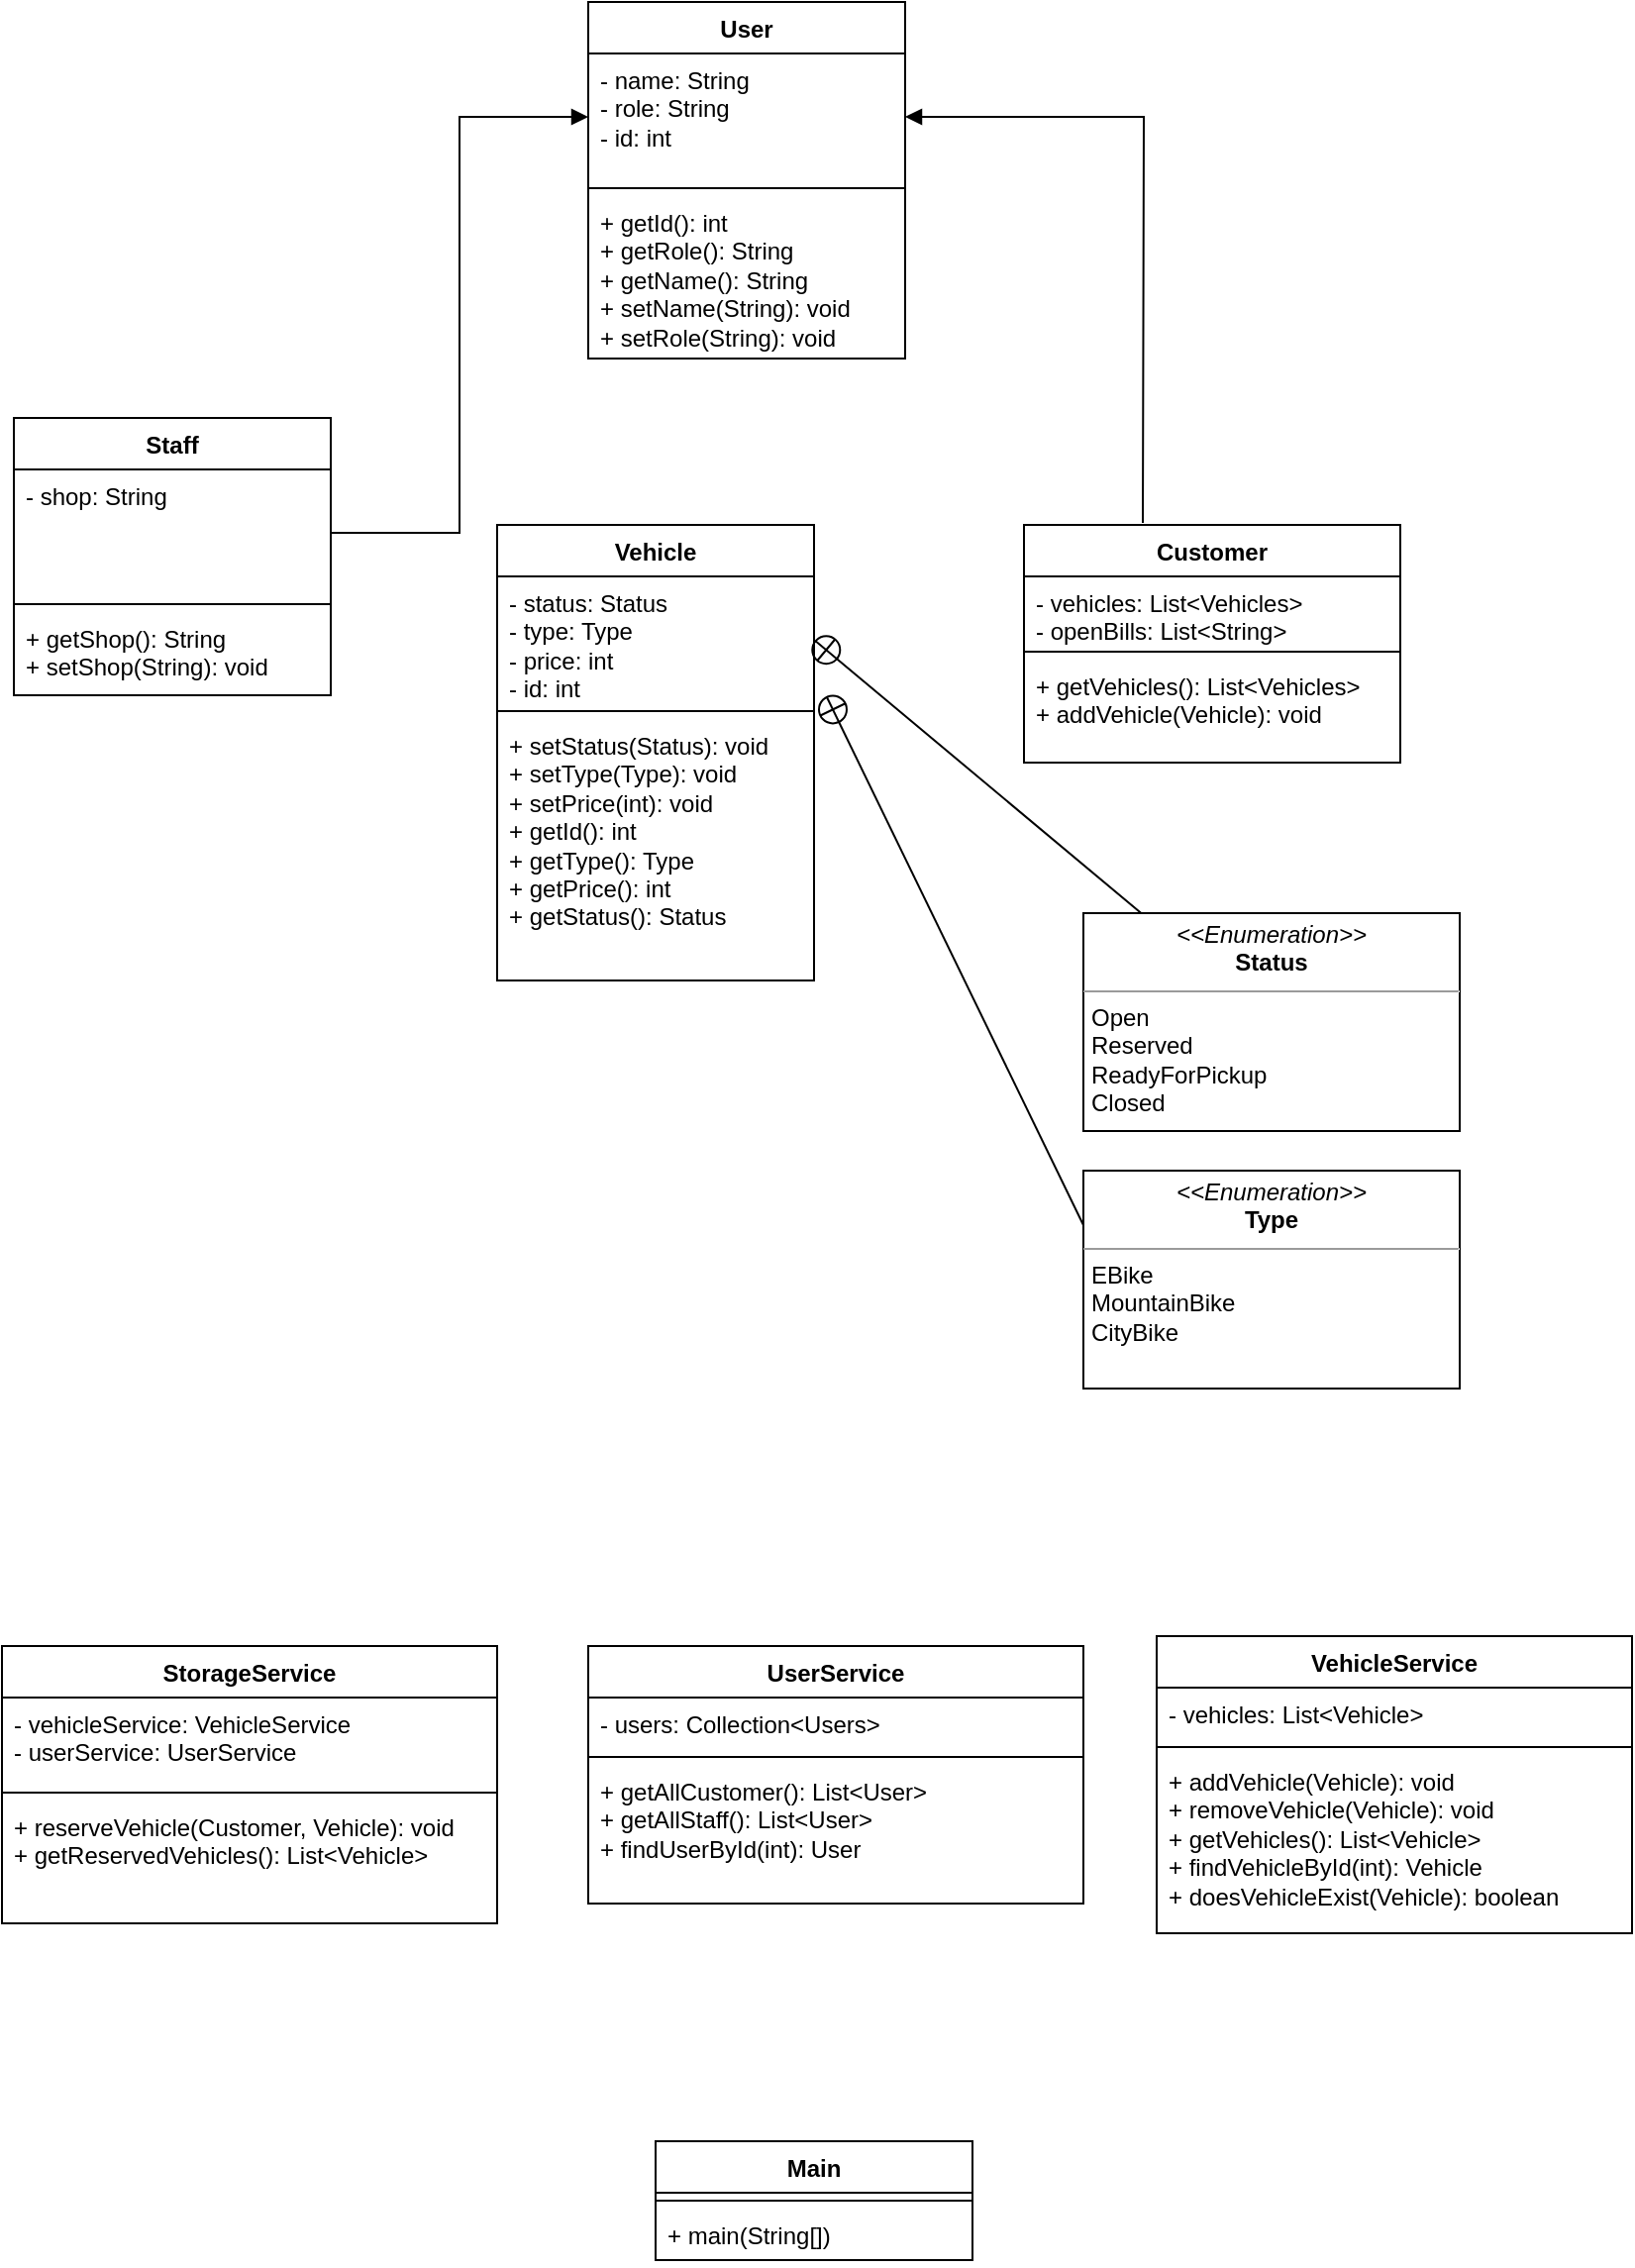 <mxfile>
    <diagram id="C5RBs43oDa-KdzZeNtuy" name="Page-1">
        <mxGraphModel dx="615" dy="481" grid="1" gridSize="10" guides="1" tooltips="1" connect="1" arrows="1" fold="1" page="1" pageScale="1" pageWidth="827" pageHeight="1169" math="0" shadow="0">
            <root>
                <mxCell id="WIyWlLk6GJQsqaUBKTNV-0"/>
                <mxCell id="WIyWlLk6GJQsqaUBKTNV-1" parent="WIyWlLk6GJQsqaUBKTNV-0"/>
                <mxCell id="ydyEIxL2LpkBDbxch32T-0" value="User" style="swimlane;fontStyle=1;align=center;verticalAlign=top;childLayout=stackLayout;horizontal=1;startSize=26;horizontalStack=0;resizeParent=1;resizeParentMax=0;resizeLast=0;collapsible=1;marginBottom=0;whiteSpace=wrap;html=1;" parent="WIyWlLk6GJQsqaUBKTNV-1" vertex="1">
                    <mxGeometry x="300" y="10" width="160" height="180" as="geometry"/>
                </mxCell>
                <mxCell id="ydyEIxL2LpkBDbxch32T-1" value="- name: String&lt;br&gt;- role: String&lt;br&gt;- id: int" style="text;strokeColor=none;fillColor=none;align=left;verticalAlign=top;spacingLeft=4;spacingRight=4;overflow=hidden;rotatable=0;points=[[0,0.5],[1,0.5]];portConstraint=eastwest;whiteSpace=wrap;html=1;" parent="ydyEIxL2LpkBDbxch32T-0" vertex="1">
                    <mxGeometry y="26" width="160" height="64" as="geometry"/>
                </mxCell>
                <mxCell id="ydyEIxL2LpkBDbxch32T-2" value="" style="line;strokeWidth=1;fillColor=none;align=left;verticalAlign=middle;spacingTop=-1;spacingLeft=3;spacingRight=3;rotatable=0;labelPosition=right;points=[];portConstraint=eastwest;strokeColor=inherit;" parent="ydyEIxL2LpkBDbxch32T-0" vertex="1">
                    <mxGeometry y="90" width="160" height="8" as="geometry"/>
                </mxCell>
                <mxCell id="ydyEIxL2LpkBDbxch32T-3" value="+ getId(): int&lt;br&gt;+ getRole(): String&lt;br&gt;+ getName(): String&lt;br&gt;+ setName(String): void&lt;br&gt;+ setRole(String): void" style="text;strokeColor=none;fillColor=none;align=left;verticalAlign=top;spacingLeft=4;spacingRight=4;overflow=hidden;rotatable=0;points=[[0,0.5],[1,0.5]];portConstraint=eastwest;whiteSpace=wrap;html=1;" parent="ydyEIxL2LpkBDbxch32T-0" vertex="1">
                    <mxGeometry y="98" width="160" height="82" as="geometry"/>
                </mxCell>
                <mxCell id="ydyEIxL2LpkBDbxch32T-4" value="Staff" style="swimlane;fontStyle=1;align=center;verticalAlign=top;childLayout=stackLayout;horizontal=1;startSize=26;horizontalStack=0;resizeParent=1;resizeParentMax=0;resizeLast=0;collapsible=1;marginBottom=0;whiteSpace=wrap;html=1;" parent="WIyWlLk6GJQsqaUBKTNV-1" vertex="1">
                    <mxGeometry x="10" y="220" width="160" height="140" as="geometry"/>
                </mxCell>
                <mxCell id="ydyEIxL2LpkBDbxch32T-5" value="- shop: String" style="text;strokeColor=none;fillColor=none;align=left;verticalAlign=top;spacingLeft=4;spacingRight=4;overflow=hidden;rotatable=0;points=[[0,0.5],[1,0.5]];portConstraint=eastwest;whiteSpace=wrap;html=1;" parent="ydyEIxL2LpkBDbxch32T-4" vertex="1">
                    <mxGeometry y="26" width="160" height="64" as="geometry"/>
                </mxCell>
                <mxCell id="ydyEIxL2LpkBDbxch32T-6" value="" style="line;strokeWidth=1;fillColor=none;align=left;verticalAlign=middle;spacingTop=-1;spacingLeft=3;spacingRight=3;rotatable=0;labelPosition=right;points=[];portConstraint=eastwest;strokeColor=inherit;" parent="ydyEIxL2LpkBDbxch32T-4" vertex="1">
                    <mxGeometry y="90" width="160" height="8" as="geometry"/>
                </mxCell>
                <mxCell id="ydyEIxL2LpkBDbxch32T-7" value="+ getShop(): String&lt;br&gt;+ setShop(String): void" style="text;strokeColor=none;fillColor=none;align=left;verticalAlign=top;spacingLeft=4;spacingRight=4;overflow=hidden;rotatable=0;points=[[0,0.5],[1,0.5]];portConstraint=eastwest;whiteSpace=wrap;html=1;" parent="ydyEIxL2LpkBDbxch32T-4" vertex="1">
                    <mxGeometry y="98" width="160" height="42" as="geometry"/>
                </mxCell>
                <mxCell id="ydyEIxL2LpkBDbxch32T-11" style="edgeStyle=orthogonalEdgeStyle;rounded=0;orthogonalLoop=1;jettySize=auto;html=1;exitX=1;exitY=0.5;exitDx=0;exitDy=0;entryX=0;entryY=0.5;entryDx=0;entryDy=0;endArrow=block;endFill=1;" parent="WIyWlLk6GJQsqaUBKTNV-1" source="ydyEIxL2LpkBDbxch32T-5" target="ydyEIxL2LpkBDbxch32T-1" edge="1">
                    <mxGeometry relative="1" as="geometry">
                        <mxPoint x="290" y="70" as="targetPoint"/>
                    </mxGeometry>
                </mxCell>
                <mxCell id="ydyEIxL2LpkBDbxch32T-20" style="edgeStyle=orthogonalEdgeStyle;rounded=0;orthogonalLoop=1;jettySize=auto;html=1;exitX=0;exitY=0.5;exitDx=0;exitDy=0;entryX=1;entryY=0.5;entryDx=0;entryDy=0;endArrow=block;endFill=1;" parent="WIyWlLk6GJQsqaUBKTNV-1" target="ydyEIxL2LpkBDbxch32T-1" edge="1">
                    <mxGeometry relative="1" as="geometry">
                        <mxPoint x="580" y="273" as="sourcePoint"/>
                    </mxGeometry>
                </mxCell>
                <mxCell id="ydyEIxL2LpkBDbxch32T-22" value="Customer" style="swimlane;fontStyle=1;align=center;verticalAlign=top;childLayout=stackLayout;horizontal=1;startSize=26;horizontalStack=0;resizeParent=1;resizeParentMax=0;resizeLast=0;collapsible=1;marginBottom=0;whiteSpace=wrap;html=1;" parent="WIyWlLk6GJQsqaUBKTNV-1" vertex="1">
                    <mxGeometry x="520" y="274" width="190" height="120" as="geometry"/>
                </mxCell>
                <mxCell id="ydyEIxL2LpkBDbxch32T-23" value="- vehicles: List&amp;lt;Vehicles&amp;gt;&lt;br&gt;- openBills: List&amp;lt;String&amp;gt;" style="text;strokeColor=none;fillColor=none;align=left;verticalAlign=top;spacingLeft=4;spacingRight=4;overflow=hidden;rotatable=0;points=[[0,0.5],[1,0.5]];portConstraint=eastwest;whiteSpace=wrap;html=1;" parent="ydyEIxL2LpkBDbxch32T-22" vertex="1">
                    <mxGeometry y="26" width="190" height="34" as="geometry"/>
                </mxCell>
                <mxCell id="ydyEIxL2LpkBDbxch32T-24" value="" style="line;strokeWidth=1;fillColor=none;align=left;verticalAlign=middle;spacingTop=-1;spacingLeft=3;spacingRight=3;rotatable=0;labelPosition=right;points=[];portConstraint=eastwest;strokeColor=inherit;" parent="ydyEIxL2LpkBDbxch32T-22" vertex="1">
                    <mxGeometry y="60" width="190" height="8" as="geometry"/>
                </mxCell>
                <mxCell id="ydyEIxL2LpkBDbxch32T-25" value="+ getVehicles(): List&amp;lt;Vehicles&amp;gt;&lt;br&gt;+ addVehicle(Vehicle): void" style="text;strokeColor=none;fillColor=none;align=left;verticalAlign=top;spacingLeft=4;spacingRight=4;overflow=hidden;rotatable=0;points=[[0,0.5],[1,0.5]];portConstraint=eastwest;whiteSpace=wrap;html=1;" parent="ydyEIxL2LpkBDbxch32T-22" vertex="1">
                    <mxGeometry y="68" width="190" height="52" as="geometry"/>
                </mxCell>
                <mxCell id="ydyEIxL2LpkBDbxch32T-26" value="Vehicle" style="swimlane;fontStyle=1;align=center;verticalAlign=top;childLayout=stackLayout;horizontal=1;startSize=26;horizontalStack=0;resizeParent=1;resizeParentMax=0;resizeLast=0;collapsible=1;marginBottom=0;whiteSpace=wrap;html=1;" parent="WIyWlLk6GJQsqaUBKTNV-1" vertex="1">
                    <mxGeometry x="254" y="274" width="160" height="230" as="geometry"/>
                </mxCell>
                <mxCell id="ydyEIxL2LpkBDbxch32T-27" value="- status: Status&lt;br&gt;- type: Type&lt;br&gt;- price: int&lt;br&gt;- id: int" style="text;strokeColor=none;fillColor=none;align=left;verticalAlign=top;spacingLeft=4;spacingRight=4;overflow=hidden;rotatable=0;points=[[0,0.5],[1,0.5]];portConstraint=eastwest;whiteSpace=wrap;html=1;" parent="ydyEIxL2LpkBDbxch32T-26" vertex="1">
                    <mxGeometry y="26" width="160" height="64" as="geometry"/>
                </mxCell>
                <mxCell id="ydyEIxL2LpkBDbxch32T-28" value="" style="line;strokeWidth=1;fillColor=none;align=left;verticalAlign=middle;spacingTop=-1;spacingLeft=3;spacingRight=3;rotatable=0;labelPosition=right;points=[];portConstraint=eastwest;strokeColor=inherit;" parent="ydyEIxL2LpkBDbxch32T-26" vertex="1">
                    <mxGeometry y="90" width="160" height="8" as="geometry"/>
                </mxCell>
                <mxCell id="ydyEIxL2LpkBDbxch32T-29" value="+ setStatus(Status): void&lt;br&gt;+ setType(Type): void&lt;br&gt;+ setPrice(int): void&lt;br&gt;+ getId(): int&lt;br&gt;+ getType(): Type&lt;br&gt;+ getPrice(): int&lt;br&gt;+ getStatus(): Status" style="text;strokeColor=none;fillColor=none;align=left;verticalAlign=top;spacingLeft=4;spacingRight=4;overflow=hidden;rotatable=0;points=[[0,0.5],[1,0.5]];portConstraint=eastwest;whiteSpace=wrap;html=1;" parent="ydyEIxL2LpkBDbxch32T-26" vertex="1">
                    <mxGeometry y="98" width="160" height="132" as="geometry"/>
                </mxCell>
                <mxCell id="ydyEIxL2LpkBDbxch32T-30" value="&lt;p style=&quot;margin:0px;margin-top:4px;text-align:center;&quot;&gt;&lt;i&gt;&amp;lt;&amp;lt;Enumeration&amp;gt;&amp;gt;&lt;/i&gt;&lt;br&gt;&lt;b&gt;Status&lt;/b&gt;&lt;/p&gt;&lt;hr size=&quot;1&quot;&gt;&lt;p style=&quot;margin:0px;margin-left:4px;&quot;&gt;Open&lt;/p&gt;&lt;p style=&quot;margin:0px;margin-left:4px;&quot;&gt;Reserved&lt;/p&gt;&lt;p style=&quot;margin:0px;margin-left:4px;&quot;&gt;ReadyForPickup&lt;/p&gt;&lt;p style=&quot;margin:0px;margin-left:4px;&quot;&gt;Closed&lt;/p&gt;" style="verticalAlign=top;align=left;overflow=fill;fontSize=12;fontFamily=Helvetica;html=1;whiteSpace=wrap;" parent="WIyWlLk6GJQsqaUBKTNV-1" vertex="1">
                    <mxGeometry x="550" y="470" width="190" height="110" as="geometry"/>
                </mxCell>
                <mxCell id="ydyEIxL2LpkBDbxch32T-31" value="" style="endArrow=none;startArrow=circlePlus;endFill=0;startFill=0;endSize=8;html=1;rounded=0;exitX=1;exitY=0.5;exitDx=0;exitDy=0;strokeColor=default;" parent="WIyWlLk6GJQsqaUBKTNV-1" source="ydyEIxL2LpkBDbxch32T-27" target="ydyEIxL2LpkBDbxch32T-30" edge="1">
                    <mxGeometry width="160" relative="1" as="geometry">
                        <mxPoint x="330" y="510" as="sourcePoint"/>
                        <mxPoint x="490" y="510" as="targetPoint"/>
                    </mxGeometry>
                </mxCell>
                <mxCell id="ydyEIxL2LpkBDbxch32T-32" value="&lt;p style=&quot;margin:0px;margin-top:4px;text-align:center;&quot;&gt;&lt;i&gt;&amp;lt;&amp;lt;Enumeration&amp;gt;&amp;gt;&lt;/i&gt;&lt;br&gt;&lt;b&gt;Type&lt;/b&gt;&lt;/p&gt;&lt;hr size=&quot;1&quot;&gt;&lt;p style=&quot;margin:0px;margin-left:4px;&quot;&gt;EBike&lt;/p&gt;&lt;p style=&quot;margin:0px;margin-left:4px;&quot;&gt;MountainBike&lt;/p&gt;&lt;p style=&quot;margin:0px;margin-left:4px;&quot;&gt;CityBike&lt;/p&gt;" style="verticalAlign=top;align=left;overflow=fill;fontSize=12;fontFamily=Helvetica;html=1;whiteSpace=wrap;" parent="WIyWlLk6GJQsqaUBKTNV-1" vertex="1">
                    <mxGeometry x="550" y="600" width="190" height="110" as="geometry"/>
                </mxCell>
                <mxCell id="ydyEIxL2LpkBDbxch32T-33" value="" style="endArrow=none;startArrow=circlePlus;endFill=0;startFill=0;endSize=8;html=1;rounded=0;strokeColor=default;entryX=0;entryY=0.25;entryDx=0;entryDy=0;" parent="WIyWlLk6GJQsqaUBKTNV-1" target="ydyEIxL2LpkBDbxch32T-32" edge="1">
                    <mxGeometry width="160" relative="1" as="geometry">
                        <mxPoint x="420" y="360" as="sourcePoint"/>
                        <mxPoint x="485" y="642" as="targetPoint"/>
                    </mxGeometry>
                </mxCell>
                <mxCell id="ydyEIxL2LpkBDbxch32T-34" value="StorageService" style="swimlane;fontStyle=1;align=center;verticalAlign=top;childLayout=stackLayout;horizontal=1;startSize=26;horizontalStack=0;resizeParent=1;resizeParentMax=0;resizeLast=0;collapsible=1;marginBottom=0;whiteSpace=wrap;html=1;" parent="WIyWlLk6GJQsqaUBKTNV-1" vertex="1">
                    <mxGeometry x="4" y="840" width="250" height="140" as="geometry"/>
                </mxCell>
                <mxCell id="ydyEIxL2LpkBDbxch32T-35" value="- vehicleService: VehicleService&lt;br&gt;- userService: UserService" style="text;strokeColor=none;fillColor=none;align=left;verticalAlign=top;spacingLeft=4;spacingRight=4;overflow=hidden;rotatable=0;points=[[0,0.5],[1,0.5]];portConstraint=eastwest;whiteSpace=wrap;html=1;" parent="ydyEIxL2LpkBDbxch32T-34" vertex="1">
                    <mxGeometry y="26" width="250" height="44" as="geometry"/>
                </mxCell>
                <mxCell id="ydyEIxL2LpkBDbxch32T-36" value="" style="line;strokeWidth=1;fillColor=none;align=left;verticalAlign=middle;spacingTop=-1;spacingLeft=3;spacingRight=3;rotatable=0;labelPosition=right;points=[];portConstraint=eastwest;strokeColor=inherit;" parent="ydyEIxL2LpkBDbxch32T-34" vertex="1">
                    <mxGeometry y="70" width="250" height="8" as="geometry"/>
                </mxCell>
                <mxCell id="ydyEIxL2LpkBDbxch32T-37" value="+ reserveVehicle(Customer, Vehicle): void&lt;br&gt;+ getReservedVehicles(): List&amp;lt;Vehicle&amp;gt;" style="text;strokeColor=none;fillColor=none;align=left;verticalAlign=top;spacingLeft=4;spacingRight=4;overflow=hidden;rotatable=0;points=[[0,0.5],[1,0.5]];portConstraint=eastwest;whiteSpace=wrap;html=1;" parent="ydyEIxL2LpkBDbxch32T-34" vertex="1">
                    <mxGeometry y="78" width="250" height="62" as="geometry"/>
                </mxCell>
                <mxCell id="ydyEIxL2LpkBDbxch32T-38" value="UserService" style="swimlane;fontStyle=1;align=center;verticalAlign=top;childLayout=stackLayout;horizontal=1;startSize=26;horizontalStack=0;resizeParent=1;resizeParentMax=0;resizeLast=0;collapsible=1;marginBottom=0;whiteSpace=wrap;html=1;" parent="WIyWlLk6GJQsqaUBKTNV-1" vertex="1">
                    <mxGeometry x="300" y="840" width="250" height="130" as="geometry"/>
                </mxCell>
                <mxCell id="ydyEIxL2LpkBDbxch32T-39" value="- users: Collection&amp;lt;Users&amp;gt;" style="text;strokeColor=none;fillColor=none;align=left;verticalAlign=top;spacingLeft=4;spacingRight=4;overflow=hidden;rotatable=0;points=[[0,0.5],[1,0.5]];portConstraint=eastwest;whiteSpace=wrap;html=1;" parent="ydyEIxL2LpkBDbxch32T-38" vertex="1">
                    <mxGeometry y="26" width="250" height="26" as="geometry"/>
                </mxCell>
                <mxCell id="ydyEIxL2LpkBDbxch32T-40" value="" style="line;strokeWidth=1;fillColor=none;align=left;verticalAlign=middle;spacingTop=-1;spacingLeft=3;spacingRight=3;rotatable=0;labelPosition=right;points=[];portConstraint=eastwest;strokeColor=inherit;" parent="ydyEIxL2LpkBDbxch32T-38" vertex="1">
                    <mxGeometry y="52" width="250" height="8" as="geometry"/>
                </mxCell>
                <mxCell id="ydyEIxL2LpkBDbxch32T-41" value="+ getAllCustomer(): List&amp;lt;User&amp;gt;&lt;br&gt;+ getAllStaff(): List&amp;lt;User&amp;gt;&lt;br&gt;+ findUserById(int): User" style="text;strokeColor=none;fillColor=none;align=left;verticalAlign=top;spacingLeft=4;spacingRight=4;overflow=hidden;rotatable=0;points=[[0,0.5],[1,0.5]];portConstraint=eastwest;whiteSpace=wrap;html=1;" parent="ydyEIxL2LpkBDbxch32T-38" vertex="1">
                    <mxGeometry y="60" width="250" height="70" as="geometry"/>
                </mxCell>
                <mxCell id="ydyEIxL2LpkBDbxch32T-42" value="VehicleService" style="swimlane;fontStyle=1;align=center;verticalAlign=top;childLayout=stackLayout;horizontal=1;startSize=26;horizontalStack=0;resizeParent=1;resizeParentMax=0;resizeLast=0;collapsible=1;marginBottom=0;whiteSpace=wrap;html=1;" parent="WIyWlLk6GJQsqaUBKTNV-1" vertex="1">
                    <mxGeometry x="587" y="835" width="240" height="150" as="geometry"/>
                </mxCell>
                <mxCell id="ydyEIxL2LpkBDbxch32T-43" value="- vehicles: List&amp;lt;Vehicle&amp;gt;" style="text;strokeColor=none;fillColor=none;align=left;verticalAlign=top;spacingLeft=4;spacingRight=4;overflow=hidden;rotatable=0;points=[[0,0.5],[1,0.5]];portConstraint=eastwest;whiteSpace=wrap;html=1;" parent="ydyEIxL2LpkBDbxch32T-42" vertex="1">
                    <mxGeometry y="26" width="240" height="26" as="geometry"/>
                </mxCell>
                <mxCell id="ydyEIxL2LpkBDbxch32T-44" value="" style="line;strokeWidth=1;fillColor=none;align=left;verticalAlign=middle;spacingTop=-1;spacingLeft=3;spacingRight=3;rotatable=0;labelPosition=right;points=[];portConstraint=eastwest;strokeColor=inherit;" parent="ydyEIxL2LpkBDbxch32T-42" vertex="1">
                    <mxGeometry y="52" width="240" height="8" as="geometry"/>
                </mxCell>
                <mxCell id="ydyEIxL2LpkBDbxch32T-45" value="+ addVehicle(Vehicle): void&lt;br&gt;+ removeVehicle(Vehicle): void&lt;br&gt;+ getVehicles(): List&amp;lt;Vehicle&amp;gt;&lt;br&gt;+ findVehicleById(int): Vehicle&lt;br&gt;+ doesVehicleExist(Vehicle): boolean&amp;nbsp;" style="text;strokeColor=none;fillColor=none;align=left;verticalAlign=top;spacingLeft=4;spacingRight=4;overflow=hidden;rotatable=0;points=[[0,0.5],[1,0.5]];portConstraint=eastwest;whiteSpace=wrap;html=1;" parent="ydyEIxL2LpkBDbxch32T-42" vertex="1">
                    <mxGeometry y="60" width="240" height="90" as="geometry"/>
                </mxCell>
                <mxCell id="ydyEIxL2LpkBDbxch32T-46" value="Main" style="swimlane;fontStyle=1;align=center;verticalAlign=top;childLayout=stackLayout;horizontal=1;startSize=26;horizontalStack=0;resizeParent=1;resizeParentMax=0;resizeLast=0;collapsible=1;marginBottom=0;whiteSpace=wrap;html=1;" parent="WIyWlLk6GJQsqaUBKTNV-1" vertex="1">
                    <mxGeometry x="334" y="1090" width="160" height="60" as="geometry"/>
                </mxCell>
                <mxCell id="ydyEIxL2LpkBDbxch32T-48" value="" style="line;strokeWidth=1;fillColor=none;align=left;verticalAlign=middle;spacingTop=-1;spacingLeft=3;spacingRight=3;rotatable=0;labelPosition=right;points=[];portConstraint=eastwest;strokeColor=inherit;" parent="ydyEIxL2LpkBDbxch32T-46" vertex="1">
                    <mxGeometry y="26" width="160" height="8" as="geometry"/>
                </mxCell>
                <mxCell id="ydyEIxL2LpkBDbxch32T-49" value="+ main(String[])" style="text;strokeColor=none;fillColor=none;align=left;verticalAlign=top;spacingLeft=4;spacingRight=4;overflow=hidden;rotatable=0;points=[[0,0.5],[1,0.5]];portConstraint=eastwest;whiteSpace=wrap;html=1;" parent="ydyEIxL2LpkBDbxch32T-46" vertex="1">
                    <mxGeometry y="34" width="160" height="26" as="geometry"/>
                </mxCell>
            </root>
        </mxGraphModel>
    </diagram>
</mxfile>